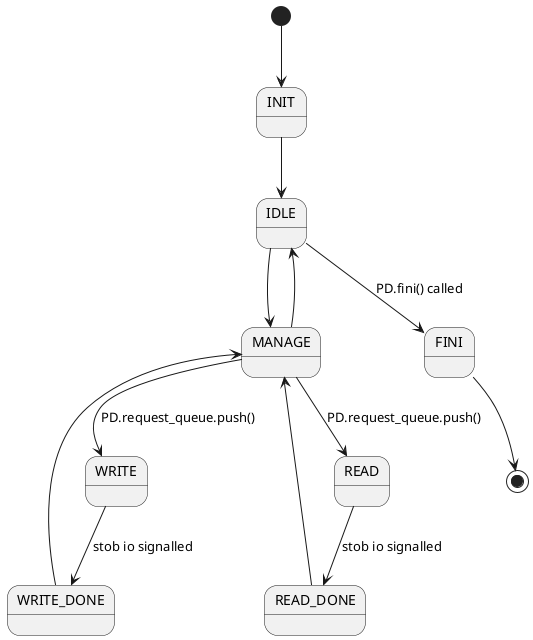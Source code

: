 @startuml
[*] --> INIT
INIT --> IDLE
IDLE --> MANAGE
MANAGE --> READ      : PD.request_queue.push()
READ --> READ_DONE : stob io signalled
READ_DONE --> MANAGE
MANAGE --> WRITE     : PD.request_queue.push()
WRITE --> WRITE_DONE : stob io signalled
WRITE_DONE --> MANAGE
MANAGE --> IDLE
IDLE --> FINI        : PD.fini() called
FINI --> [*]
@enduml